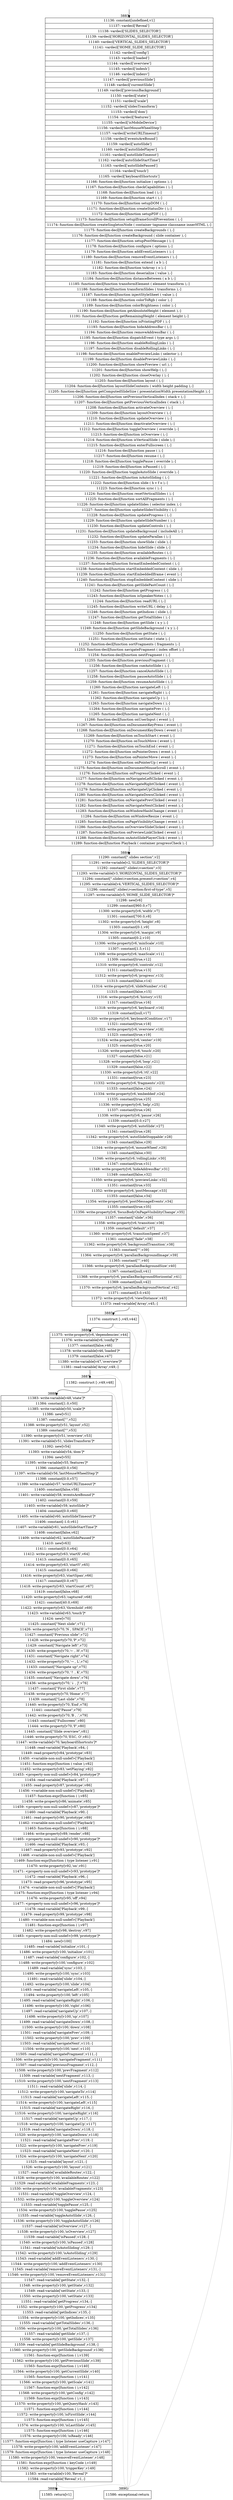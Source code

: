 digraph {
rankdir="TD"
BB_entry3[shape=none,label=""];
BB_entry3 -> BB3883 [tailport=s, headport=n, headlabel="    3883"]
BB3883 [shape=record label="{11136: constant[undefined,v1]|11137: vardecl['Reveal']|11138: vardecl['SLIDES_SELECTOR']|11139: vardecl['HORIZONTAL_SLIDES_SELECTOR']|11140: vardecl['VERTICAL_SLIDES_SELECTOR']|11141: vardecl['HOME_SLIDE_SELECTOR']|11142: vardecl['config']|11143: vardecl['loaded']|11144: vardecl['overview']|11145: vardecl['indexh']|11146: vardecl['indexv']|11147: vardecl['previousSlide']|11148: vardecl['currentSlide']|11149: vardecl['previousBackground']|11150: vardecl['state']|11151: vardecl['scale']|11152: vardecl['slidesTransform']|11153: vardecl['dom']|11154: vardecl['features']|11155: vardecl['isMobileDevice']|11156: vardecl['lastMouseWheelStep']|11157: vardecl['writeURLTimeout']|11158: vardecl['eventsAreBound']|11159: vardecl['autoSlide']|11160: vardecl['autoSlidePlayer']|11161: vardecl['autoSlideTimeout']|11162: vardecl['autoSlideStartTime']|11163: vardecl['autoSlidePaused']|11164: vardecl['touch']|11165: vardecl['keyboardShortcuts']|11166: function-decl[function initialize ( options ),-]|11167: function-decl[function checkCapabilities ( ),-]|11168: function-decl[function load ( ),-]|11169: function-decl[function start ( ),-]|11170: function-decl[function setupDOM ( ),-]|11171: function-decl[function createStatusDiv ( ),-]|11172: function-decl[function setupPDF ( ),-]|11173: function-decl[function setupIframeScrollPrevention ( ),-]|11174: function-decl[function createSingletonNode ( container tagname classname innerHTML ),-]|11175: function-decl[function createBackgrounds ( ),-]|11176: function-decl[function createBackground ( slide container ),-]|11177: function-decl[function setupPostMessage ( ),-]|11178: function-decl[function configure ( options ),-]|11179: function-decl[function addEventListeners ( ),-]|11180: function-decl[function removeEventListeners ( ),-]|11181: function-decl[function extend ( a b ),-]|11182: function-decl[function toArray ( o ),-]|11183: function-decl[function deserialize ( value ),-]|11184: function-decl[function distanceBetween ( a b ),-]|11185: function-decl[function transformElement ( element transform ),-]|11186: function-decl[function transformSlides ( transforms ),-]|11187: function-decl[function injectStyleSheet ( value ),-]|11188: function-decl[function colorToRgb ( color ),-]|11189: function-decl[function colorBrightness ( color ),-]|11190: function-decl[function getAbsoluteHeight ( element ),-]|11191: function-decl[function getRemainingHeight ( element height ),-]|11192: function-decl[function isPrintingPDF ( ),-]|11193: function-decl[function hideAddressBar ( ),-]|11194: function-decl[function removeAddressBar ( ),-]|11195: function-decl[function dispatchEvent ( type args ),-]|11196: function-decl[function enableRollingLinks ( ),-]|11197: function-decl[function disableRollingLinks ( ),-]|11198: function-decl[function enablePreviewLinks ( selector ),-]|11199: function-decl[function disablePreviewLinks ( ),-]|11200: function-decl[function showPreview ( url ),-]|11201: function-decl[function showHelp ( ),-]|11202: function-decl[function closeOverlay ( ),-]|11203: function-decl[function layout ( ),-]|11204: function-decl[function layoutSlideContents ( width height padding ),-]|11205: function-decl[function getComputedSlideSize ( presentationWidth presentationHeight ),-]|11206: function-decl[function setPreviousVerticalIndex ( stack v ),-]|11207: function-decl[function getPreviousVerticalIndex ( stack ),-]|11208: function-decl[function activateOverview ( ),-]|11209: function-decl[function layoutOverview ( ),-]|11210: function-decl[function updateOverview ( ),-]|11211: function-decl[function deactivateOverview ( ),-]|11212: function-decl[function toggleOverview ( override ),-]|11213: function-decl[function isOverview ( ),-]|11214: function-decl[function isVerticalSlide ( slide ),-]|11215: function-decl[function enterFullscreen ( ),-]|11216: function-decl[function pause ( ),-]|11217: function-decl[function resume ( ),-]|11218: function-decl[function togglePause ( override ),-]|11219: function-decl[function isPaused ( ),-]|11220: function-decl[function toggleAutoSlide ( override ),-]|11221: function-decl[function isAutoSliding ( ),-]|11222: function-decl[function slide ( h v f o ),-]|11223: function-decl[function sync ( ),-]|11224: function-decl[function resetVerticalSlides ( ),-]|11225: function-decl[function sortAllFragments ( ),-]|11226: function-decl[function updateSlides ( selector index ),-]|11227: function-decl[function updateSlidesVisibility ( ),-]|11228: function-decl[function updateProgress ( ),-]|11229: function-decl[function updateSlideNumber ( ),-]|11230: function-decl[function updateControls ( ),-]|11231: function-decl[function updateBackground ( includeAll ),-]|11232: function-decl[function updateParallax ( ),-]|11233: function-decl[function showSlide ( slide ),-]|11234: function-decl[function hideSlide ( slide ),-]|11235: function-decl[function availableRoutes ( ),-]|11236: function-decl[function availableFragments ( ),-]|11237: function-decl[function formatEmbeddedContent ( ),-]|11238: function-decl[function startEmbeddedContent ( slide ),-]|11239: function-decl[function startEmbeddedIframe ( event ),-]|11240: function-decl[function stopEmbeddedContent ( slide ),-]|11241: function-decl[function getSlidePastCount ( ),-]|11242: function-decl[function getProgress ( ),-]|11243: function-decl[function isSpeakerNotes ( ),-]|11244: function-decl[function readURL ( ),-]|11245: function-decl[function writeURL ( delay ),-]|11246: function-decl[function getIndices ( slide ),-]|11247: function-decl[function getTotalSlides ( ),-]|11248: function-decl[function getSlide ( x y ),-]|11249: function-decl[function getSlideBackground ( x y ),-]|11250: function-decl[function getState ( ),-]|11251: function-decl[function setState ( state ),-]|11252: function-decl[function sortFragments ( fragments ),-]|11253: function-decl[function navigateFragment ( index offset ),-]|11254: function-decl[function nextFragment ( ),-]|11255: function-decl[function previousFragment ( ),-]|11256: function-decl[function cueAutoSlide ( ),-]|11257: function-decl[function cancelAutoSlide ( ),-]|11258: function-decl[function pauseAutoSlide ( ),-]|11259: function-decl[function resumeAutoSlide ( ),-]|11260: function-decl[function navigateLeft ( ),-]|11261: function-decl[function navigateRight ( ),-]|11262: function-decl[function navigateUp ( ),-]|11263: function-decl[function navigateDown ( ),-]|11264: function-decl[function navigatePrev ( ),-]|11265: function-decl[function navigateNext ( ),-]|11266: function-decl[function onUserInput ( event ),-]|11267: function-decl[function onDocumentKeyPress ( event ),-]|11268: function-decl[function onDocumentKeyDown ( event ),-]|11269: function-decl[function onTouchStart ( event ),-]|11270: function-decl[function onTouchMove ( event ),-]|11271: function-decl[function onTouchEnd ( event ),-]|11272: function-decl[function onPointerDown ( event ),-]|11273: function-decl[function onPointerMove ( event ),-]|11274: function-decl[function onPointerUp ( event ),-]|11275: function-decl[function onDocumentMouseScroll ( event ),-]|11276: function-decl[function onProgressClicked ( event ),-]|11277: function-decl[function onNavigateLeftClicked ( event ),-]|11278: function-decl[function onNavigateRightClicked ( event ),-]|11279: function-decl[function onNavigateUpClicked ( event ),-]|11280: function-decl[function onNavigateDownClicked ( event ),-]|11281: function-decl[function onNavigatePrevClicked ( event ),-]|11282: function-decl[function onNavigateNextClicked ( event ),-]|11283: function-decl[function onWindowHashChange ( event ),-]|11284: function-decl[function onWindowResize ( event ),-]|11285: function-decl[function onPageVisibilityChange ( event ),-]|11286: function-decl[function onOverviewSlideClicked ( event ),-]|11287: function-decl[function onPreviewLinkClicked ( event ),-]|11288: function-decl[function onAutoSlidePlayerClick ( event ),-]|11289: function-decl[function Playback ( container progressCheck ),-]}" ] 
BB3883 -> BB3884 [tailport=s, headport=n, headlabel="      3884"]
BB3884 [shape=record label="{11290: constant[\".slides section\",v2]|11291: write-variable[v2,'SLIDES_SELECTOR']*|11292: constant[\".slides\\\>section\",v3]|11293: write-variable[v3,'HORIZONTAL_SLIDES_SELECTOR']*|11294: constant[\".slides\\\>section.present\\\>section\",v4]|11295: write-variable[v4,'VERTICAL_SLIDES_SELECTOR']*|11296: constant[\".slides\\\>section:first-of-type\",v5]|11297: write-variable[v5,'HOME_SLIDE_SELECTOR']*|11298: new[v6]|11299: constant[960.0,v7]|11300: write-property[v6,'width',v7]|11301: constant[700.0,v8]|11302: write-property[v6,'height',v8]|11303: constant[0.1,v9]|11304: write-property[v6,'margin',v9]|11305: constant[0.2,v10]|11306: write-property[v6,'minScale',v10]|11307: constant[1.5,v11]|11308: write-property[v6,'maxScale',v11]|11309: constant[true,v12]|11310: write-property[v6,'controls',v12]|11311: constant[true,v13]|11312: write-property[v6,'progress',v13]|11313: constant[false,v14]|11314: write-property[v6,'slideNumber',v14]|11315: constant[false,v15]|11316: write-property[v6,'history',v15]|11317: constant[true,v16]|11318: write-property[v6,'keyboard',v16]|11319: constant[null,v17]|11320: write-property[v6,'keyboardCondition',v17]|11321: constant[true,v18]|11322: write-property[v6,'overview',v18]|11323: constant[true,v19]|11324: write-property[v6,'center',v19]|11325: constant[true,v20]|11326: write-property[v6,'touch',v20]|11327: constant[false,v21]|11328: write-property[v6,'loop',v21]|11329: constant[false,v22]|11330: write-property[v6,'rtl',v22]|11331: constant[true,v23]|11332: write-property[v6,'fragments',v23]|11333: constant[false,v24]|11334: write-property[v6,'embedded',v24]|11335: constant[true,v25]|11336: write-property[v6,'help',v25]|11337: constant[true,v26]|11338: write-property[v6,'pause',v26]|11339: constant[0.0,v27]|11340: write-property[v6,'autoSlide',v27]|11341: constant[true,v28]|11342: write-property[v6,'autoSlideStoppable',v28]|11343: constant[false,v29]|11344: write-property[v6,'mouseWheel',v29]|11345: constant[false,v30]|11346: write-property[v6,'rollingLinks',v30]|11347: constant[true,v31]|11348: write-property[v6,'hideAddressBar',v31]|11349: constant[false,v32]|11350: write-property[v6,'previewLinks',v32]|11351: constant[true,v33]|11352: write-property[v6,'postMessage',v33]|11353: constant[false,v34]|11354: write-property[v6,'postMessageEvents',v34]|11355: constant[true,v35]|11356: write-property[v6,'focusBodyOnPageVisibilityChange',v35]|11357: constant[\"slide\",v36]|11358: write-property[v6,'transition',v36]|11359: constant[\"default\",v37]|11360: write-property[v6,'transitionSpeed',v37]|11361: constant[\"fade\",v38]|11362: write-property[v6,'backgroundTransition',v38]|11363: constant[\"\",v39]|11364: write-property[v6,'parallaxBackgroundImage',v39]|11365: constant[\"\",v40]|11366: write-property[v6,'parallaxBackgroundSize',v40]|11367: constant[null,v41]|11368: write-property[v6,'parallaxBackgroundHorizontal',v41]|11369: constant[null,v42]|11370: write-property[v6,'parallaxBackgroundVertical',v42]|11371: constant[3.0,v43]|11372: write-property[v6,'viewDistance',v43]|11373: read-variable['Array',v45,-]}" ] 
BB3884 -> BB3885 [tailport=s, headport=n, headlabel="      3885"]
BB3884 -> BB3890 [tailport=s, headport=n, color=gray, headlabel="      3890"]
BB3885 [shape=record label="{11374: construct [-,v45,v44]}" ] 
BB3885 -> BB3886 [tailport=s, headport=n, headlabel="      3886"]
BB3885 -> BB3890 [tailport=s, headport=n, color=gray]
BB3886 [shape=record label="{11375: write-property[v6,'dependencies',v44]|11376: write-variable[v6,'config']*|11377: constant[false,v46]|11378: write-variable[v46,'loaded']*|11379: constant[false,v47]|11380: write-variable[v47,'overview']*|11381: read-variable['Array',v49,-]}" ] 
BB3886 -> BB3887 [tailport=s, headport=n, headlabel="      3887"]
BB3886 -> BB3890 [tailport=s, headport=n, color=gray]
BB3887 [shape=record label="{11382: construct [-,v49,v48]}" ] 
BB3887 -> BB3888 [tailport=s, headport=n, headlabel="      3888"]
BB3887 -> BB3890 [tailport=s, headport=n, color=gray]
BB3888 [shape=record label="{11383: write-variable[v48,'state']*|11384: constant[1.0,v50]|11385: write-variable[v50,'scale']*|11386: new[v51]|11387: constant[\"\",v52]|11388: write-property[v51,'layout',v52]|11389: constant[\"\",v53]|11390: write-property[v51,'overview',v53]|11391: write-variable[v51,'slidesTransform']*|11392: new[v54]|11393: write-variable[v54,'dom']*|11394: new[v55]|11395: write-variable[v55,'features']*|11396: constant[0.0,v56]|11397: write-variable[v56,'lastMouseWheelStep']*|11398: constant[0.0,v57]|11399: write-variable[v57,'writeURLTimeout']*|11400: constant[false,v58]|11401: write-variable[v58,'eventsAreBound']*|11402: constant[0.0,v59]|11403: write-variable[v59,'autoSlide']*|11404: constant[0.0,v60]|11405: write-variable[v60,'autoSlideTimeout']*|11406: constant[-1.0,v61]|11407: write-variable[v61,'autoSlideStartTime']*|11408: constant[false,v62]|11409: write-variable[v62,'autoSlidePaused']*|11410: new[v63]|11411: constant[0.0,v64]|11412: write-property[v63,'startX',v64]|11413: constant[0.0,v65]|11414: write-property[v63,'startY',v65]|11415: constant[0.0,v66]|11416: write-property[v63,'startSpan',v66]|11417: constant[0.0,v67]|11418: write-property[v63,'startCount',v67]|11419: constant[false,v68]|11420: write-property[v63,'captured',v68]|11421: constant[40.0,v69]|11422: write-property[v63,'threshold',v69]|11423: write-variable[v63,'touch']*|11424: new[v70]|11425: constant[\"Next slide\",v71]|11426: write-property[v70,'N  ,  SPACE',v71]|11427: constant[\"Previous slide\",v72]|11428: write-property[v70,'P',v72]|11429: constant[\"Navigate left\",v73]|11430: write-property[v70,'&#8592;  ,  H',v73]|11431: constant[\"Navigate right\",v74]|11432: write-property[v70,'&#8594;  ,  L',v74]|11433: constant[\"Navigate up\",v75]|11434: write-property[v70,'&#8593;  ,  K',v75]|11435: constant[\"Navigate down\",v76]|11436: write-property[v70,'&#8595;  ,  J',v76]|11437: constant[\"First slide\",v77]|11438: write-property[v70,'Home',v77]|11439: constant[\"Last slide\",v78]|11440: write-property[v70,'End',v78]|11441: constant[\"Pause\",v79]|11442: write-property[v70,'B  ,  .',v79]|11443: constant[\"Fullscreen\",v80]|11444: write-property[v70,'F',v80]|11445: constant[\"Slide overview\",v81]|11446: write-property[v70,'ESC, O',v81]|11447: write-variable[v70,'keyboardShortcuts']*|11448: read-variable['Playback',v84,-]|11449: read-property[v84,'prototype',v83]|11450: \<variable-non-null-undef\>['Playback']|11451: function-expr[function ( value ),v82]|11452: write-property[v83,'setPlaying',v82]|11453: \<property-non-null-undef\>[v84,'prototype']*|11454: read-variable['Playback',v87,-]|11455: read-property[v87,'prototype',v86]|11456: \<variable-non-null-undef\>['Playback']|11457: function-expr[function ( ),v85]|11458: write-property[v86,'animate',v85]|11459: \<property-non-null-undef\>[v87,'prototype']*|11460: read-variable['Playback',v90,-]|11461: read-property[v90,'prototype',v89]|11462: \<variable-non-null-undef\>['Playback']|11463: function-expr[function ( ),v88]|11464: write-property[v89,'render',v88]|11465: \<property-non-null-undef\>[v90,'prototype']*|11466: read-variable['Playback',v93,-]|11467: read-property[v93,'prototype',v92]|11468: \<variable-non-null-undef\>['Playback']|11469: function-expr[function ( type listener ),v91]|11470: write-property[v92,'on',v91]|11471: \<property-non-null-undef\>[v93,'prototype']*|11472: read-variable['Playback',v96,-]|11473: read-property[v96,'prototype',v95]|11474: \<variable-non-null-undef\>['Playback']|11475: function-expr[function ( type listener ),v94]|11476: write-property[v95,'off',v94]|11477: \<property-non-null-undef\>[v96,'prototype']*|11478: read-variable['Playback',v99,-]|11479: read-property[v99,'prototype',v98]|11480: \<variable-non-null-undef\>['Playback']|11481: function-expr[function ( ),v97]|11482: write-property[v98,'destroy',v97]|11483: \<property-non-null-undef\>[v99,'prototype']*|11484: new[v100]|11485: read-variable['initialize',v101,-]|11486: write-property[v100,'initialize',v101]|11487: read-variable['configure',v102,-]|11488: write-property[v100,'configure',v102]|11489: read-variable['sync',v103,-]|11490: write-property[v100,'sync',v103]|11491: read-variable['slide',v104,-]|11492: write-property[v100,'slide',v104]|11493: read-variable['navigateLeft',v105,-]|11494: write-property[v100,'left',v105]|11495: read-variable['navigateRight',v106,-]|11496: write-property[v100,'right',v106]|11497: read-variable['navigateUp',v107,-]|11498: write-property[v100,'up',v107]|11499: read-variable['navigateDown',v108,-]|11500: write-property[v100,'down',v108]|11501: read-variable['navigatePrev',v109,-]|11502: write-property[v100,'prev',v109]|11503: read-variable['navigateNext',v110,-]|11504: write-property[v100,'next',v110]|11505: read-variable['navigateFragment',v111,-]|11506: write-property[v100,'navigateFragment',v111]|11507: read-variable['previousFragment',v112,-]|11508: write-property[v100,'prevFragment',v112]|11509: read-variable['nextFragment',v113,-]|11510: write-property[v100,'nextFragment',v113]|11511: read-variable['slide',v114,-]|11512: write-property[v100,'navigateTo',v114]|11513: read-variable['navigateLeft',v115,-]|11514: write-property[v100,'navigateLeft',v115]|11515: read-variable['navigateRight',v116,-]|11516: write-property[v100,'navigateRight',v116]|11517: read-variable['navigateUp',v117,-]|11518: write-property[v100,'navigateUp',v117]|11519: read-variable['navigateDown',v118,-]|11520: write-property[v100,'navigateDown',v118]|11521: read-variable['navigatePrev',v119,-]|11522: write-property[v100,'navigatePrev',v119]|11523: read-variable['navigateNext',v120,-]|11524: write-property[v100,'navigateNext',v120]|11525: read-variable['layout',v121,-]|11526: write-property[v100,'layout',v121]|11527: read-variable['availableRoutes',v122,-]|11528: write-property[v100,'availableRoutes',v122]|11529: read-variable['availableFragments',v123,-]|11530: write-property[v100,'availableFragments',v123]|11531: read-variable['toggleOverview',v124,-]|11532: write-property[v100,'toggleOverview',v124]|11533: read-variable['togglePause',v125,-]|11534: write-property[v100,'togglePause',v125]|11535: read-variable['toggleAutoSlide',v126,-]|11536: write-property[v100,'toggleAutoSlide',v126]|11537: read-variable['isOverview',v127,-]|11538: write-property[v100,'isOverview',v127]|11539: read-variable['isPaused',v128,-]|11540: write-property[v100,'isPaused',v128]|11541: read-variable['isAutoSliding',v129,-]|11542: write-property[v100,'isAutoSliding',v129]|11543: read-variable['addEventListeners',v130,-]|11544: write-property[v100,'addEventListeners',v130]|11545: read-variable['removeEventListeners',v131,-]|11546: write-property[v100,'removeEventListeners',v131]|11547: read-variable['getState',v132,-]|11548: write-property[v100,'getState',v132]|11549: read-variable['setState',v133,-]|11550: write-property[v100,'setState',v133]|11551: read-variable['getProgress',v134,-]|11552: write-property[v100,'getProgress',v134]|11553: read-variable['getIndices',v135,-]|11554: write-property[v100,'getIndices',v135]|11555: read-variable['getTotalSlides',v136,-]|11556: write-property[v100,'getTotalSlides',v136]|11557: read-variable['getSlide',v137,-]|11558: write-property[v100,'getSlide',v137]|11559: read-variable['getSlideBackground',v138,-]|11560: write-property[v100,'getSlideBackground',v138]|11561: function-expr[function ( ),v139]|11562: write-property[v100,'getPreviousSlide',v139]|11563: function-expr[function ( ),v140]|11564: write-property[v100,'getCurrentSlide',v140]|11565: function-expr[function ( ),v141]|11566: write-property[v100,'getScale',v141]|11567: function-expr[function ( ),v142]|11568: write-property[v100,'getConfig',v142]|11569: function-expr[function ( ),v143]|11570: write-property[v100,'getQueryHash',v143]|11571: function-expr[function ( ),v144]|11572: write-property[v100,'isFirstSlide',v144]|11573: function-expr[function ( ),v145]|11574: write-property[v100,'isLastSlide',v145]|11575: function-expr[function ( ),v146]|11576: write-property[v100,'isReady',v146]|11577: function-expr[function ( type listener useCapture ),v147]|11578: write-property[v100,'addEventListener',v147]|11579: function-expr[function ( type listener useCapture ),v148]|11580: write-property[v100,'removeEventListener',v148]|11581: function-expr[function ( keyCode ),v149]|11582: write-property[v100,'triggerKey',v149]|11583: write-variable[v100,'Reveal']*|11584: read-variable['Reveal',v1,-]}" ] 
BB3888 -> BB3889 [tailport=s, headport=n, headlabel="      3889"]
BB3888 -> BB3890 [tailport=s, headport=n, color=gray]
BB3889 [shape=record label="{11585: return[v1]}" ] 
BB3890 [shape=record label="{11586: exceptional-return}" ] 
//#$~ 4506
}
